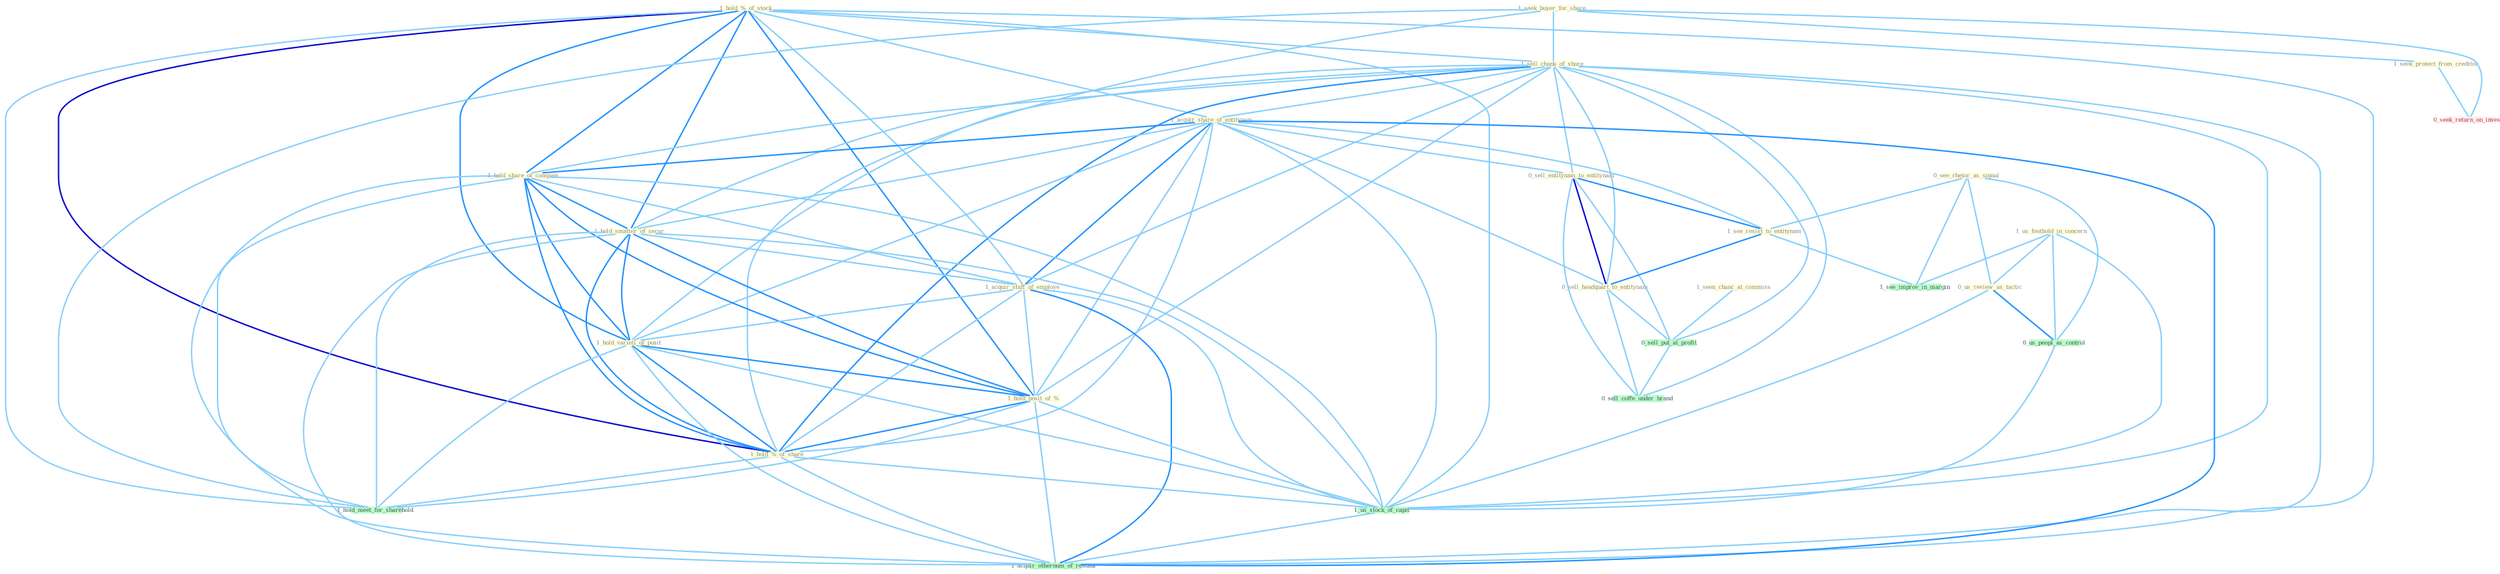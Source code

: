 Graph G{ 
    node
    [shape=polygon,style=filled,width=.5,height=.06,color="#BDFCC9",fixedsize=true,fontsize=4,
    fontcolor="#2f4f4f"];
    {node
    [color="#ffffe0", fontcolor="#8b7d6b"] "1_hold_%_of_stock " "1_seek_buyer_for_share " "1_seen_chanc_at_commiss " "0_see_rhetor_as_signal " "1_us_foothold_in_concern " "1_sell_chunk_of_share " "1_acquir_share_of_entitynam " "1_seek_protect_from_creditor " "0_us_review_as_tactic " "1_hold_share_of_compani " "1_hold_smatter_of_secur " "0_sell_entitynam_to_entitynam " "1_acquir_staff_of_employe " "1_hold_varieti_of_posit " "1_hold_posit_of_% " "1_see_resist_to_entitynam " "1_hold_%_of_share " "0_sell_headquart_to_entitynam "}
{node [color="#fff0f5", fontcolor="#b22222"] "0_seek_return_on_invest "}
edge [color="#B0E2FF"];

	"1_hold_%_of_stock " -- "1_sell_chunk_of_share " [w="1", color="#87cefa" ];
	"1_hold_%_of_stock " -- "1_acquir_share_of_entitynam " [w="1", color="#87cefa" ];
	"1_hold_%_of_stock " -- "1_hold_share_of_compani " [w="2", color="#1e90ff" , len=0.8];
	"1_hold_%_of_stock " -- "1_hold_smatter_of_secur " [w="2", color="#1e90ff" , len=0.8];
	"1_hold_%_of_stock " -- "1_acquir_staff_of_employe " [w="1", color="#87cefa" ];
	"1_hold_%_of_stock " -- "1_hold_varieti_of_posit " [w="2", color="#1e90ff" , len=0.8];
	"1_hold_%_of_stock " -- "1_hold_posit_of_% " [w="2", color="#1e90ff" , len=0.8];
	"1_hold_%_of_stock " -- "1_hold_%_of_share " [w="3", color="#0000cd" , len=0.6];
	"1_hold_%_of_stock " -- "1_us_stock_of_capit " [w="1", color="#87cefa" ];
	"1_hold_%_of_stock " -- "1_hold_meet_for_sharehold " [w="1", color="#87cefa" ];
	"1_hold_%_of_stock " -- "1_acquir_othernum_of_restaur " [w="1", color="#87cefa" ];
	"1_seek_buyer_for_share " -- "1_sell_chunk_of_share " [w="1", color="#87cefa" ];
	"1_seek_buyer_for_share " -- "1_seek_protect_from_creditor " [w="1", color="#87cefa" ];
	"1_seek_buyer_for_share " -- "1_hold_%_of_share " [w="1", color="#87cefa" ];
	"1_seek_buyer_for_share " -- "0_seek_return_on_invest " [w="1", color="#87cefa" ];
	"1_seek_buyer_for_share " -- "1_hold_meet_for_sharehold " [w="1", color="#87cefa" ];
	"1_seen_chanc_at_commiss " -- "0_sell_put_at_profit " [w="1", color="#87cefa" ];
	"0_see_rhetor_as_signal " -- "0_us_review_as_tactic " [w="1", color="#87cefa" ];
	"0_see_rhetor_as_signal " -- "1_see_resist_to_entitynam " [w="1", color="#87cefa" ];
	"0_see_rhetor_as_signal " -- "0_us_peopl_as_control " [w="1", color="#87cefa" ];
	"0_see_rhetor_as_signal " -- "1_see_improv_in_margin " [w="1", color="#87cefa" ];
	"1_us_foothold_in_concern " -- "0_us_review_as_tactic " [w="1", color="#87cefa" ];
	"1_us_foothold_in_concern " -- "0_us_peopl_as_control " [w="1", color="#87cefa" ];
	"1_us_foothold_in_concern " -- "1_us_stock_of_capit " [w="1", color="#87cefa" ];
	"1_us_foothold_in_concern " -- "1_see_improv_in_margin " [w="1", color="#87cefa" ];
	"1_sell_chunk_of_share " -- "1_acquir_share_of_entitynam " [w="1", color="#87cefa" ];
	"1_sell_chunk_of_share " -- "1_hold_share_of_compani " [w="1", color="#87cefa" ];
	"1_sell_chunk_of_share " -- "1_hold_smatter_of_secur " [w="1", color="#87cefa" ];
	"1_sell_chunk_of_share " -- "0_sell_entitynam_to_entitynam " [w="1", color="#87cefa" ];
	"1_sell_chunk_of_share " -- "1_acquir_staff_of_employe " [w="1", color="#87cefa" ];
	"1_sell_chunk_of_share " -- "1_hold_varieti_of_posit " [w="1", color="#87cefa" ];
	"1_sell_chunk_of_share " -- "1_hold_posit_of_% " [w="1", color="#87cefa" ];
	"1_sell_chunk_of_share " -- "1_hold_%_of_share " [w="2", color="#1e90ff" , len=0.8];
	"1_sell_chunk_of_share " -- "0_sell_headquart_to_entitynam " [w="1", color="#87cefa" ];
	"1_sell_chunk_of_share " -- "0_sell_put_at_profit " [w="1", color="#87cefa" ];
	"1_sell_chunk_of_share " -- "1_us_stock_of_capit " [w="1", color="#87cefa" ];
	"1_sell_chunk_of_share " -- "0_sell_coffe_under_brand " [w="1", color="#87cefa" ];
	"1_sell_chunk_of_share " -- "1_acquir_othernum_of_restaur " [w="1", color="#87cefa" ];
	"1_acquir_share_of_entitynam " -- "1_hold_share_of_compani " [w="2", color="#1e90ff" , len=0.8];
	"1_acquir_share_of_entitynam " -- "1_hold_smatter_of_secur " [w="1", color="#87cefa" ];
	"1_acquir_share_of_entitynam " -- "0_sell_entitynam_to_entitynam " [w="1", color="#87cefa" ];
	"1_acquir_share_of_entitynam " -- "1_acquir_staff_of_employe " [w="2", color="#1e90ff" , len=0.8];
	"1_acquir_share_of_entitynam " -- "1_hold_varieti_of_posit " [w="1", color="#87cefa" ];
	"1_acquir_share_of_entitynam " -- "1_hold_posit_of_% " [w="1", color="#87cefa" ];
	"1_acquir_share_of_entitynam " -- "1_see_resist_to_entitynam " [w="1", color="#87cefa" ];
	"1_acquir_share_of_entitynam " -- "1_hold_%_of_share " [w="1", color="#87cefa" ];
	"1_acquir_share_of_entitynam " -- "0_sell_headquart_to_entitynam " [w="1", color="#87cefa" ];
	"1_acquir_share_of_entitynam " -- "1_us_stock_of_capit " [w="1", color="#87cefa" ];
	"1_acquir_share_of_entitynam " -- "1_acquir_othernum_of_restaur " [w="2", color="#1e90ff" , len=0.8];
	"1_seek_protect_from_creditor " -- "0_seek_return_on_invest " [w="1", color="#87cefa" ];
	"0_us_review_as_tactic " -- "0_us_peopl_as_control " [w="2", color="#1e90ff" , len=0.8];
	"0_us_review_as_tactic " -- "1_us_stock_of_capit " [w="1", color="#87cefa" ];
	"1_hold_share_of_compani " -- "1_hold_smatter_of_secur " [w="2", color="#1e90ff" , len=0.8];
	"1_hold_share_of_compani " -- "1_acquir_staff_of_employe " [w="1", color="#87cefa" ];
	"1_hold_share_of_compani " -- "1_hold_varieti_of_posit " [w="2", color="#1e90ff" , len=0.8];
	"1_hold_share_of_compani " -- "1_hold_posit_of_% " [w="2", color="#1e90ff" , len=0.8];
	"1_hold_share_of_compani " -- "1_hold_%_of_share " [w="2", color="#1e90ff" , len=0.8];
	"1_hold_share_of_compani " -- "1_us_stock_of_capit " [w="1", color="#87cefa" ];
	"1_hold_share_of_compani " -- "1_hold_meet_for_sharehold " [w="1", color="#87cefa" ];
	"1_hold_share_of_compani " -- "1_acquir_othernum_of_restaur " [w="1", color="#87cefa" ];
	"1_hold_smatter_of_secur " -- "1_acquir_staff_of_employe " [w="1", color="#87cefa" ];
	"1_hold_smatter_of_secur " -- "1_hold_varieti_of_posit " [w="2", color="#1e90ff" , len=0.8];
	"1_hold_smatter_of_secur " -- "1_hold_posit_of_% " [w="2", color="#1e90ff" , len=0.8];
	"1_hold_smatter_of_secur " -- "1_hold_%_of_share " [w="2", color="#1e90ff" , len=0.8];
	"1_hold_smatter_of_secur " -- "1_us_stock_of_capit " [w="1", color="#87cefa" ];
	"1_hold_smatter_of_secur " -- "1_hold_meet_for_sharehold " [w="1", color="#87cefa" ];
	"1_hold_smatter_of_secur " -- "1_acquir_othernum_of_restaur " [w="1", color="#87cefa" ];
	"0_sell_entitynam_to_entitynam " -- "1_see_resist_to_entitynam " [w="2", color="#1e90ff" , len=0.8];
	"0_sell_entitynam_to_entitynam " -- "0_sell_headquart_to_entitynam " [w="3", color="#0000cd" , len=0.6];
	"0_sell_entitynam_to_entitynam " -- "0_sell_put_at_profit " [w="1", color="#87cefa" ];
	"0_sell_entitynam_to_entitynam " -- "0_sell_coffe_under_brand " [w="1", color="#87cefa" ];
	"1_acquir_staff_of_employe " -- "1_hold_varieti_of_posit " [w="1", color="#87cefa" ];
	"1_acquir_staff_of_employe " -- "1_hold_posit_of_% " [w="1", color="#87cefa" ];
	"1_acquir_staff_of_employe " -- "1_hold_%_of_share " [w="1", color="#87cefa" ];
	"1_acquir_staff_of_employe " -- "1_us_stock_of_capit " [w="1", color="#87cefa" ];
	"1_acquir_staff_of_employe " -- "1_acquir_othernum_of_restaur " [w="2", color="#1e90ff" , len=0.8];
	"1_hold_varieti_of_posit " -- "1_hold_posit_of_% " [w="2", color="#1e90ff" , len=0.8];
	"1_hold_varieti_of_posit " -- "1_hold_%_of_share " [w="2", color="#1e90ff" , len=0.8];
	"1_hold_varieti_of_posit " -- "1_us_stock_of_capit " [w="1", color="#87cefa" ];
	"1_hold_varieti_of_posit " -- "1_hold_meet_for_sharehold " [w="1", color="#87cefa" ];
	"1_hold_varieti_of_posit " -- "1_acquir_othernum_of_restaur " [w="1", color="#87cefa" ];
	"1_hold_posit_of_% " -- "1_hold_%_of_share " [w="2", color="#1e90ff" , len=0.8];
	"1_hold_posit_of_% " -- "1_us_stock_of_capit " [w="1", color="#87cefa" ];
	"1_hold_posit_of_% " -- "1_hold_meet_for_sharehold " [w="1", color="#87cefa" ];
	"1_hold_posit_of_% " -- "1_acquir_othernum_of_restaur " [w="1", color="#87cefa" ];
	"1_see_resist_to_entitynam " -- "0_sell_headquart_to_entitynam " [w="2", color="#1e90ff" , len=0.8];
	"1_see_resist_to_entitynam " -- "1_see_improv_in_margin " [w="1", color="#87cefa" ];
	"1_hold_%_of_share " -- "1_us_stock_of_capit " [w="1", color="#87cefa" ];
	"1_hold_%_of_share " -- "1_hold_meet_for_sharehold " [w="1", color="#87cefa" ];
	"1_hold_%_of_share " -- "1_acquir_othernum_of_restaur " [w="1", color="#87cefa" ];
	"0_sell_headquart_to_entitynam " -- "0_sell_put_at_profit " [w="1", color="#87cefa" ];
	"0_sell_headquart_to_entitynam " -- "0_sell_coffe_under_brand " [w="1", color="#87cefa" ];
	"0_us_peopl_as_control " -- "1_us_stock_of_capit " [w="1", color="#87cefa" ];
	"0_sell_put_at_profit " -- "0_sell_coffe_under_brand " [w="1", color="#87cefa" ];
	"1_us_stock_of_capit " -- "1_acquir_othernum_of_restaur " [w="1", color="#87cefa" ];
}